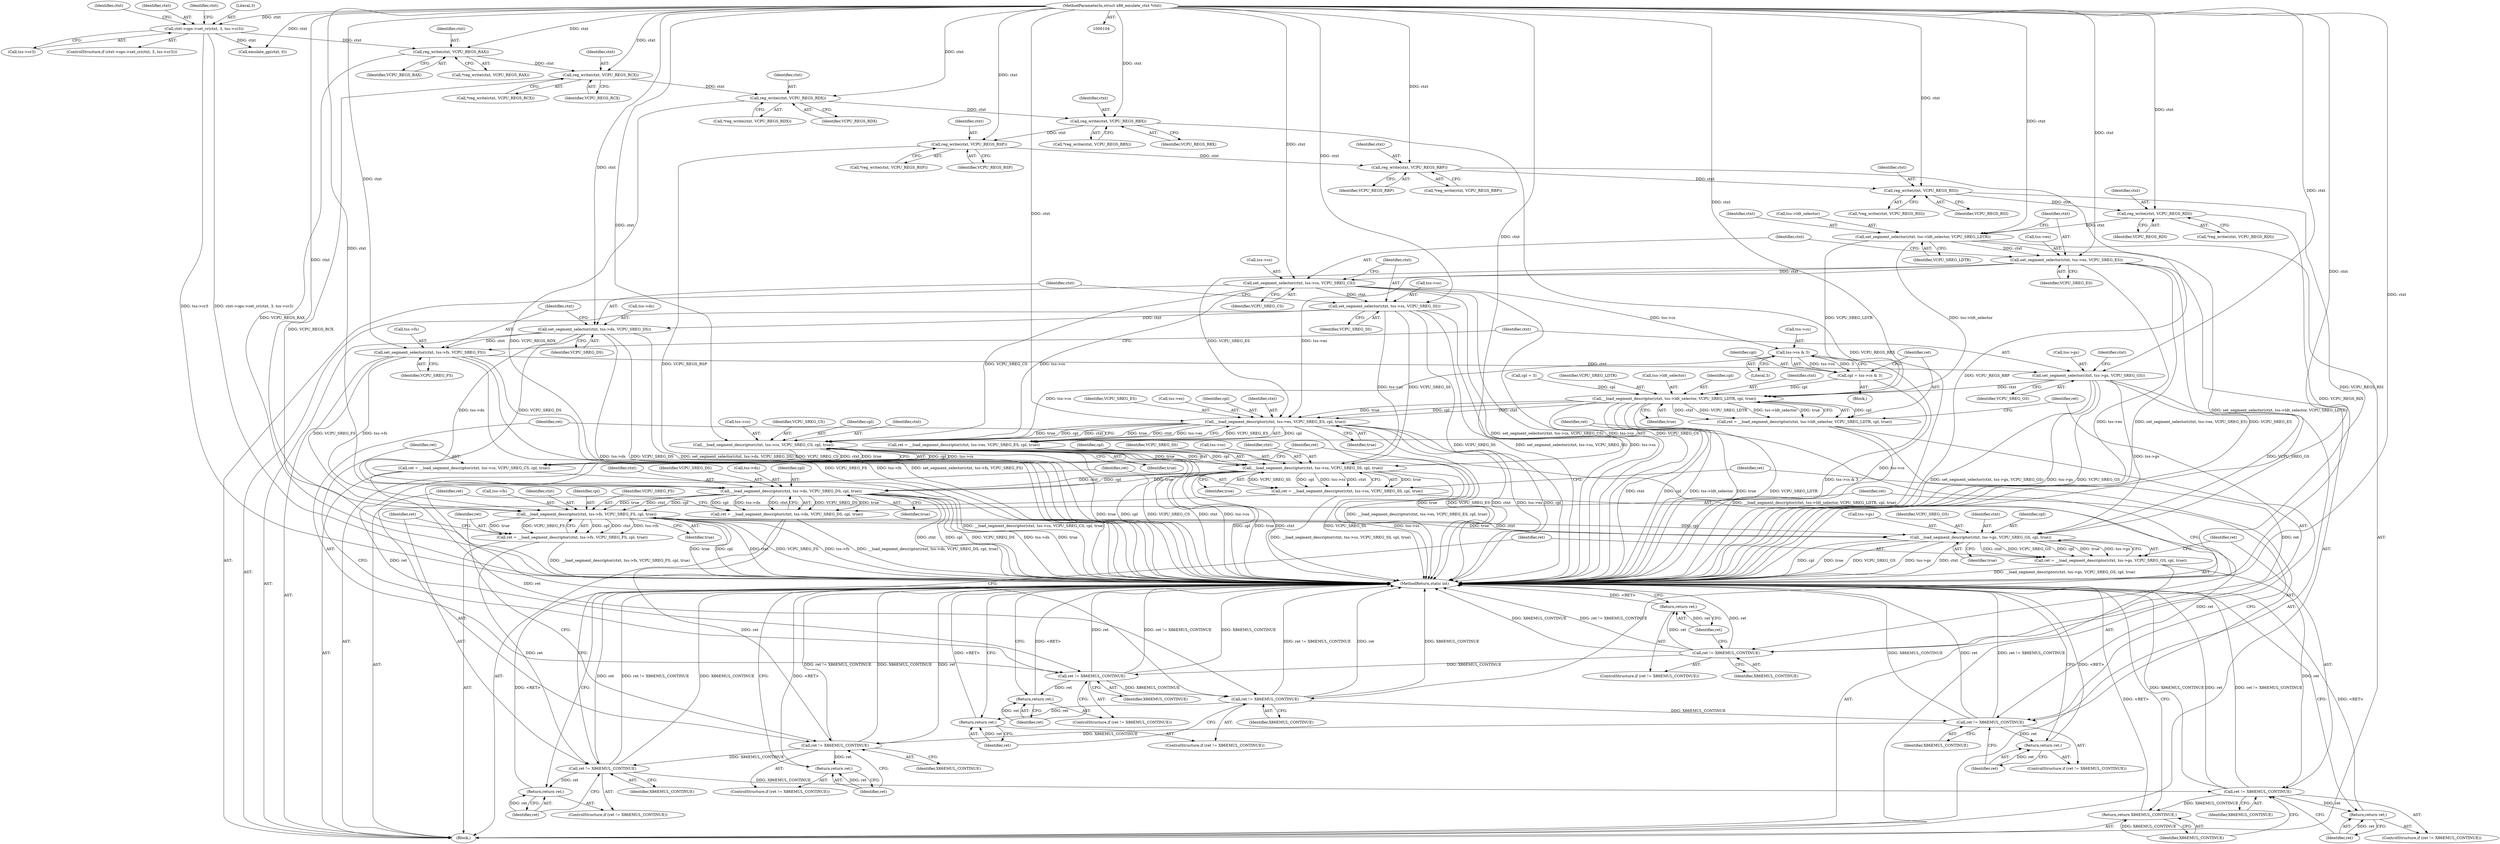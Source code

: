 digraph "1_linux_d1442d85cc30ea75f7d399474ca738e0bc96f715_5@API" {
"1000155" [label="(Call,reg_write(ctxt, VCPU_REGS_RDX))"];
"1000147" [label="(Call,reg_write(ctxt, VCPU_REGS_RCX))"];
"1000139" [label="(Call,reg_write(ctxt, VCPU_REGS_RAX))"];
"1000111" [label="(Call,ctxt->ops->set_cr(ctxt, 3, tss->cr3))"];
"1000105" [label="(MethodParameterIn,struct x86_emulate_ctxt *ctxt)"];
"1000163" [label="(Call,reg_write(ctxt, VCPU_REGS_RBX))"];
"1000171" [label="(Call,reg_write(ctxt, VCPU_REGS_RSP))"];
"1000179" [label="(Call,reg_write(ctxt, VCPU_REGS_RBP))"];
"1000187" [label="(Call,reg_write(ctxt, VCPU_REGS_RSI))"];
"1000195" [label="(Call,reg_write(ctxt, VCPU_REGS_RDI))"];
"1000201" [label="(Call,set_segment_selector(ctxt, tss->ldt_selector, VCPU_SREG_LDTR))"];
"1000207" [label="(Call,set_segment_selector(ctxt, tss->es, VCPU_SREG_ES))"];
"1000213" [label="(Call,set_segment_selector(ctxt, tss->cs, VCPU_SREG_CS))"];
"1000219" [label="(Call,set_segment_selector(ctxt, tss->ss, VCPU_SREG_SS))"];
"1000225" [label="(Call,set_segment_selector(ctxt, tss->ds, VCPU_SREG_DS))"];
"1000231" [label="(Call,set_segment_selector(ctxt, tss->fs, VCPU_SREG_FS))"];
"1000237" [label="(Call,set_segment_selector(ctxt, tss->gs, VCPU_SREG_GS))"];
"1000274" [label="(Call,__load_segment_descriptor(ctxt, tss->ldt_selector, VCPU_SREG_LDTR, cpl, true))"];
"1000272" [label="(Call,ret = __load_segment_descriptor(ctxt, tss->ldt_selector, VCPU_SREG_LDTR, cpl, true))"];
"1000283" [label="(Call,ret != X86EMUL_CONTINUE)"];
"1000286" [label="(Return,return ret;)"];
"1000299" [label="(Call,ret != X86EMUL_CONTINUE)"];
"1000302" [label="(Return,return ret;)"];
"1000315" [label="(Call,ret != X86EMUL_CONTINUE)"];
"1000318" [label="(Return,return ret;)"];
"1000331" [label="(Call,ret != X86EMUL_CONTINUE)"];
"1000334" [label="(Return,return ret;)"];
"1000347" [label="(Call,ret != X86EMUL_CONTINUE)"];
"1000350" [label="(Return,return ret;)"];
"1000363" [label="(Call,ret != X86EMUL_CONTINUE)"];
"1000366" [label="(Return,return ret;)"];
"1000379" [label="(Call,ret != X86EMUL_CONTINUE)"];
"1000382" [label="(Return,return ret;)"];
"1000384" [label="(Return,return X86EMUL_CONTINUE;)"];
"1000290" [label="(Call,__load_segment_descriptor(ctxt, tss->es, VCPU_SREG_ES, cpl, true))"];
"1000288" [label="(Call,ret = __load_segment_descriptor(ctxt, tss->es, VCPU_SREG_ES, cpl, true))"];
"1000306" [label="(Call,__load_segment_descriptor(ctxt, tss->cs, VCPU_SREG_CS, cpl, true))"];
"1000304" [label="(Call,ret = __load_segment_descriptor(ctxt, tss->cs, VCPU_SREG_CS, cpl, true))"];
"1000322" [label="(Call,__load_segment_descriptor(ctxt, tss->ss, VCPU_SREG_SS, cpl, true))"];
"1000320" [label="(Call,ret = __load_segment_descriptor(ctxt, tss->ss, VCPU_SREG_SS, cpl, true))"];
"1000338" [label="(Call,__load_segment_descriptor(ctxt, tss->ds, VCPU_SREG_DS, cpl, true))"];
"1000336" [label="(Call,ret = __load_segment_descriptor(ctxt, tss->ds, VCPU_SREG_DS, cpl, true))"];
"1000354" [label="(Call,__load_segment_descriptor(ctxt, tss->fs, VCPU_SREG_FS, cpl, true))"];
"1000352" [label="(Call,ret = __load_segment_descriptor(ctxt, tss->fs, VCPU_SREG_FS, cpl, true))"];
"1000370" [label="(Call,__load_segment_descriptor(ctxt, tss->gs, VCPU_SREG_GS, cpl, true))"];
"1000368" [label="(Call,ret = __load_segment_descriptor(ctxt, tss->gs, VCPU_SREG_GS, cpl, true))"];
"1000267" [label="(Call,tss->cs & 3)"];
"1000265" [label="(Call,cpl = tss->cs & 3)"];
"1000334" [label="(Return,return ret;)"];
"1000219" [label="(Call,set_segment_selector(ctxt, tss->ss, VCPU_SREG_SS))"];
"1000246" [label="(Identifier,ctxt)"];
"1000336" [label="(Call,ret = __load_segment_descriptor(ctxt, tss->ds, VCPU_SREG_DS, cpl, true))"];
"1000119" [label="(Identifier,ctxt)"];
"1000202" [label="(Identifier,ctxt)"];
"1000339" [label="(Identifier,ctxt)"];
"1000208" [label="(Identifier,ctxt)"];
"1000298" [label="(ControlStructure,if (ret != X86EMUL_CONTINUE))"];
"1000105" [label="(MethodParameterIn,struct x86_emulate_ctxt *ctxt)"];
"1000333" [label="(Identifier,X86EMUL_CONTINUE)"];
"1000224" [label="(Identifier,VCPU_SREG_SS)"];
"1000201" [label="(Call,set_segment_selector(ctxt, tss->ldt_selector, VCPU_SREG_LDTR))"];
"1000324" [label="(Call,tss->ss)"];
"1000155" [label="(Call,reg_write(ctxt, VCPU_REGS_RDX))"];
"1000296" [label="(Identifier,cpl)"];
"1000371" [label="(Identifier,ctxt)"];
"1000289" [label="(Identifier,ret)"];
"1000346" [label="(ControlStructure,if (ret != X86EMUL_CONTINUE))"];
"1000315" [label="(Call,ret != X86EMUL_CONTINUE)"];
"1000378" [label="(ControlStructure,if (ret != X86EMUL_CONTINUE))"];
"1000302" [label="(Return,return ret;)"];
"1000284" [label="(Identifier,ret)"];
"1000209" [label="(Call,tss->es)"];
"1000332" [label="(Identifier,ret)"];
"1000107" [label="(Block,)"];
"1000272" [label="(Call,ret = __load_segment_descriptor(ctxt, tss->ldt_selector, VCPU_SREG_LDTR, cpl, true))"];
"1000231" [label="(Call,set_segment_selector(ctxt, tss->fs, VCPU_SREG_FS))"];
"1000138" [label="(Call,*reg_write(ctxt, VCPU_REGS_RAX))"];
"1000225" [label="(Call,set_segment_selector(ctxt, tss->ds, VCPU_SREG_DS))"];
"1000285" [label="(Identifier,X86EMUL_CONTINUE)"];
"1000331" [label="(Call,ret != X86EMUL_CONTINUE)"];
"1000343" [label="(Identifier,VCPU_SREG_DS)"];
"1000361" [label="(Identifier,true)"];
"1000112" [label="(Identifier,ctxt)"];
"1000338" [label="(Call,__load_segment_descriptor(ctxt, tss->ds, VCPU_SREG_DS, cpl, true))"];
"1000179" [label="(Call,reg_write(ctxt, VCPU_REGS_RBP))"];
"1000195" [label="(Call,reg_write(ctxt, VCPU_REGS_RDI))"];
"1000148" [label="(Identifier,ctxt)"];
"1000290" [label="(Call,__load_segment_descriptor(ctxt, tss->es, VCPU_SREG_ES, cpl, true))"];
"1000154" [label="(Call,*reg_write(ctxt, VCPU_REGS_RDX))"];
"1000306" [label="(Call,__load_segment_descriptor(ctxt, tss->cs, VCPU_SREG_CS, cpl, true))"];
"1000322" [label="(Call,__load_segment_descriptor(ctxt, tss->ss, VCPU_SREG_SS, cpl, true))"];
"1000369" [label="(Identifier,ret)"];
"1000291" [label="(Identifier,ctxt)"];
"1000118" [label="(Call,emulate_gp(ctxt, 0))"];
"1000297" [label="(Identifier,true)"];
"1000149" [label="(Identifier,VCPU_REGS_RCX)"];
"1000311" [label="(Identifier,VCPU_SREG_CS)"];
"1000317" [label="(Identifier,X86EMUL_CONTINUE)"];
"1000381" [label="(Identifier,X86EMUL_CONTINUE)"];
"1000368" [label="(Call,ret = __load_segment_descriptor(ctxt, tss->gs, VCPU_SREG_GS, cpl, true))"];
"1000212" [label="(Identifier,VCPU_SREG_ES)"];
"1000172" [label="(Identifier,ctxt)"];
"1000345" [label="(Identifier,true)"];
"1000283" [label="(Call,ret != X86EMUL_CONTINUE)"];
"1000288" [label="(Call,ret = __load_segment_descriptor(ctxt, tss->es, VCPU_SREG_ES, cpl, true))"];
"1000366" [label="(Return,return ret;)"];
"1000312" [label="(Identifier,cpl)"];
"1000276" [label="(Call,tss->ldt_selector)"];
"1000173" [label="(Identifier,VCPU_REGS_RSP)"];
"1000206" [label="(Identifier,VCPU_SREG_LDTR)"];
"1000226" [label="(Identifier,ctxt)"];
"1000186" [label="(Call,*reg_write(ctxt, VCPU_REGS_RSI))"];
"1000280" [label="(Identifier,cpl)"];
"1000110" [label="(ControlStructure,if (ctxt->ops->set_cr(ctxt, 3, tss->cr3)))"];
"1000301" [label="(Identifier,X86EMUL_CONTINUE)"];
"1000287" [label="(Identifier,ret)"];
"1000352" [label="(Call,ret = __load_segment_descriptor(ctxt, tss->fs, VCPU_SREG_FS, cpl, true))"];
"1000382" [label="(Return,return ret;)"];
"1000354" [label="(Call,__load_segment_descriptor(ctxt, tss->fs, VCPU_SREG_FS, cpl, true))"];
"1000123" [label="(Identifier,ctxt)"];
"1000370" [label="(Call,__load_segment_descriptor(ctxt, tss->gs, VCPU_SREG_GS, cpl, true))"];
"1000299" [label="(Call,ret != X86EMUL_CONTINUE)"];
"1000376" [label="(Identifier,cpl)"];
"1000275" [label="(Identifier,ctxt)"];
"1000318" [label="(Return,return ret;)"];
"1000259" [label="(Block,)"];
"1000351" [label="(Identifier,ret)"];
"1000197" [label="(Identifier,VCPU_REGS_RDI)"];
"1000305" [label="(Identifier,ret)"];
"1000194" [label="(Call,*reg_write(ctxt, VCPU_REGS_RDI))"];
"1000214" [label="(Identifier,ctxt)"];
"1000353" [label="(Identifier,ret)"];
"1000367" [label="(Identifier,ret)"];
"1000335" [label="(Identifier,ret)"];
"1000385" [label="(Identifier,X86EMUL_CONTINUE)"];
"1000314" [label="(ControlStructure,if (ret != X86EMUL_CONTINUE))"];
"1000255" [label="(Call,cpl = 3)"];
"1000350" [label="(Return,return ret;)"];
"1000274" [label="(Call,__load_segment_descriptor(ctxt, tss->ldt_selector, VCPU_SREG_LDTR, cpl, true))"];
"1000267" [label="(Call,tss->cs & 3)"];
"1000232" [label="(Identifier,ctxt)"];
"1000111" [label="(Call,ctxt->ops->set_cr(ctxt, 3, tss->cr3))"];
"1000113" [label="(Literal,3)"];
"1000271" [label="(Literal,3)"];
"1000165" [label="(Identifier,VCPU_REGS_RBX)"];
"1000323" [label="(Identifier,ctxt)"];
"1000282" [label="(ControlStructure,if (ret != X86EMUL_CONTINUE))"];
"1000295" [label="(Identifier,VCPU_SREG_ES)"];
"1000286" [label="(Return,return ret;)"];
"1000300" [label="(Identifier,ret)"];
"1000320" [label="(Call,ret = __load_segment_descriptor(ctxt, tss->ss, VCPU_SREG_SS, cpl, true))"];
"1000307" [label="(Identifier,ctxt)"];
"1000162" [label="(Call,*reg_write(ctxt, VCPU_REGS_RBX))"];
"1000266" [label="(Identifier,cpl)"];
"1000328" [label="(Identifier,cpl)"];
"1000379" [label="(Call,ret != X86EMUL_CONTINUE)"];
"1000156" [label="(Identifier,ctxt)"];
"1000363" [label="(Call,ret != X86EMUL_CONTINUE)"];
"1000273" [label="(Identifier,ret)"];
"1000281" [label="(Identifier,true)"];
"1000171" [label="(Call,reg_write(ctxt, VCPU_REGS_RSP))"];
"1000189" [label="(Identifier,VCPU_REGS_RSI)"];
"1000380" [label="(Identifier,ret)"];
"1000303" [label="(Identifier,ret)"];
"1000237" [label="(Call,set_segment_selector(ctxt, tss->gs, VCPU_SREG_GS))"];
"1000313" [label="(Identifier,true)"];
"1000292" [label="(Call,tss->es)"];
"1000147" [label="(Call,reg_write(ctxt, VCPU_REGS_RCX))"];
"1000141" [label="(Identifier,VCPU_REGS_RAX)"];
"1000215" [label="(Call,tss->cs)"];
"1000242" [label="(Identifier,VCPU_SREG_GS)"];
"1000384" [label="(Return,return X86EMUL_CONTINUE;)"];
"1000308" [label="(Call,tss->cs)"];
"1000355" [label="(Identifier,ctxt)"];
"1000340" [label="(Call,tss->ds)"];
"1000187" [label="(Call,reg_write(ctxt, VCPU_REGS_RSI))"];
"1000227" [label="(Call,tss->ds)"];
"1000344" [label="(Identifier,cpl)"];
"1000372" [label="(Call,tss->gs)"];
"1000319" [label="(Identifier,ret)"];
"1000327" [label="(Identifier,VCPU_SREG_SS)"];
"1000348" [label="(Identifier,ret)"];
"1000164" [label="(Identifier,ctxt)"];
"1000377" [label="(Identifier,true)"];
"1000360" [label="(Identifier,cpl)"];
"1000239" [label="(Call,tss->gs)"];
"1000140" [label="(Identifier,ctxt)"];
"1000221" [label="(Call,tss->ss)"];
"1000316" [label="(Identifier,ret)"];
"1000347" [label="(Call,ret != X86EMUL_CONTINUE)"];
"1000362" [label="(ControlStructure,if (ret != X86EMUL_CONTINUE))"];
"1000218" [label="(Identifier,VCPU_SREG_CS)"];
"1000386" [label="(MethodReturn,static int)"];
"1000213" [label="(Call,set_segment_selector(ctxt, tss->cs, VCPU_SREG_CS))"];
"1000170" [label="(Call,*reg_write(ctxt, VCPU_REGS_RSP))"];
"1000139" [label="(Call,reg_write(ctxt, VCPU_REGS_RAX))"];
"1000321" [label="(Identifier,ret)"];
"1000359" [label="(Identifier,VCPU_SREG_FS)"];
"1000207" [label="(Call,set_segment_selector(ctxt, tss->es, VCPU_SREG_ES))"];
"1000163" [label="(Call,reg_write(ctxt, VCPU_REGS_RBX))"];
"1000114" [label="(Call,tss->cr3)"];
"1000265" [label="(Call,cpl = tss->cs & 3)"];
"1000268" [label="(Call,tss->cs)"];
"1000349" [label="(Identifier,X86EMUL_CONTINUE)"];
"1000203" [label="(Call,tss->ldt_selector)"];
"1000356" [label="(Call,tss->fs)"];
"1000230" [label="(Identifier,VCPU_SREG_DS)"];
"1000364" [label="(Identifier,ret)"];
"1000157" [label="(Identifier,VCPU_REGS_RDX)"];
"1000180" [label="(Identifier,ctxt)"];
"1000220" [label="(Identifier,ctxt)"];
"1000236" [label="(Identifier,VCPU_SREG_FS)"];
"1000181" [label="(Identifier,VCPU_REGS_RBP)"];
"1000233" [label="(Call,tss->fs)"];
"1000383" [label="(Identifier,ret)"];
"1000304" [label="(Call,ret = __load_segment_descriptor(ctxt, tss->cs, VCPU_SREG_CS, cpl, true))"];
"1000188" [label="(Identifier,ctxt)"];
"1000196" [label="(Identifier,ctxt)"];
"1000329" [label="(Identifier,true)"];
"1000365" [label="(Identifier,X86EMUL_CONTINUE)"];
"1000330" [label="(ControlStructure,if (ret != X86EMUL_CONTINUE))"];
"1000178" [label="(Call,*reg_write(ctxt, VCPU_REGS_RBP))"];
"1000375" [label="(Identifier,VCPU_SREG_GS)"];
"1000238" [label="(Identifier,ctxt)"];
"1000146" [label="(Call,*reg_write(ctxt, VCPU_REGS_RCX))"];
"1000279" [label="(Identifier,VCPU_SREG_LDTR)"];
"1000337" [label="(Identifier,ret)"];
"1000155" -> "1000154"  [label="AST: "];
"1000155" -> "1000157"  [label="CFG: "];
"1000156" -> "1000155"  [label="AST: "];
"1000157" -> "1000155"  [label="AST: "];
"1000154" -> "1000155"  [label="CFG: "];
"1000155" -> "1000386"  [label="DDG: VCPU_REGS_RDX"];
"1000147" -> "1000155"  [label="DDG: ctxt"];
"1000105" -> "1000155"  [label="DDG: ctxt"];
"1000155" -> "1000163"  [label="DDG: ctxt"];
"1000147" -> "1000146"  [label="AST: "];
"1000147" -> "1000149"  [label="CFG: "];
"1000148" -> "1000147"  [label="AST: "];
"1000149" -> "1000147"  [label="AST: "];
"1000146" -> "1000147"  [label="CFG: "];
"1000147" -> "1000386"  [label="DDG: VCPU_REGS_RCX"];
"1000139" -> "1000147"  [label="DDG: ctxt"];
"1000105" -> "1000147"  [label="DDG: ctxt"];
"1000139" -> "1000138"  [label="AST: "];
"1000139" -> "1000141"  [label="CFG: "];
"1000140" -> "1000139"  [label="AST: "];
"1000141" -> "1000139"  [label="AST: "];
"1000138" -> "1000139"  [label="CFG: "];
"1000139" -> "1000386"  [label="DDG: VCPU_REGS_RAX"];
"1000111" -> "1000139"  [label="DDG: ctxt"];
"1000105" -> "1000139"  [label="DDG: ctxt"];
"1000111" -> "1000110"  [label="AST: "];
"1000111" -> "1000114"  [label="CFG: "];
"1000112" -> "1000111"  [label="AST: "];
"1000113" -> "1000111"  [label="AST: "];
"1000114" -> "1000111"  [label="AST: "];
"1000119" -> "1000111"  [label="CFG: "];
"1000123" -> "1000111"  [label="CFG: "];
"1000111" -> "1000386"  [label="DDG: tss->cr3"];
"1000111" -> "1000386"  [label="DDG: ctxt->ops->set_cr(ctxt, 3, tss->cr3)"];
"1000105" -> "1000111"  [label="DDG: ctxt"];
"1000111" -> "1000118"  [label="DDG: ctxt"];
"1000105" -> "1000104"  [label="AST: "];
"1000105" -> "1000386"  [label="DDG: ctxt"];
"1000105" -> "1000118"  [label="DDG: ctxt"];
"1000105" -> "1000163"  [label="DDG: ctxt"];
"1000105" -> "1000171"  [label="DDG: ctxt"];
"1000105" -> "1000179"  [label="DDG: ctxt"];
"1000105" -> "1000187"  [label="DDG: ctxt"];
"1000105" -> "1000195"  [label="DDG: ctxt"];
"1000105" -> "1000201"  [label="DDG: ctxt"];
"1000105" -> "1000207"  [label="DDG: ctxt"];
"1000105" -> "1000213"  [label="DDG: ctxt"];
"1000105" -> "1000219"  [label="DDG: ctxt"];
"1000105" -> "1000225"  [label="DDG: ctxt"];
"1000105" -> "1000231"  [label="DDG: ctxt"];
"1000105" -> "1000237"  [label="DDG: ctxt"];
"1000105" -> "1000274"  [label="DDG: ctxt"];
"1000105" -> "1000290"  [label="DDG: ctxt"];
"1000105" -> "1000306"  [label="DDG: ctxt"];
"1000105" -> "1000322"  [label="DDG: ctxt"];
"1000105" -> "1000338"  [label="DDG: ctxt"];
"1000105" -> "1000354"  [label="DDG: ctxt"];
"1000105" -> "1000370"  [label="DDG: ctxt"];
"1000163" -> "1000162"  [label="AST: "];
"1000163" -> "1000165"  [label="CFG: "];
"1000164" -> "1000163"  [label="AST: "];
"1000165" -> "1000163"  [label="AST: "];
"1000162" -> "1000163"  [label="CFG: "];
"1000163" -> "1000386"  [label="DDG: VCPU_REGS_RBX"];
"1000163" -> "1000171"  [label="DDG: ctxt"];
"1000171" -> "1000170"  [label="AST: "];
"1000171" -> "1000173"  [label="CFG: "];
"1000172" -> "1000171"  [label="AST: "];
"1000173" -> "1000171"  [label="AST: "];
"1000170" -> "1000171"  [label="CFG: "];
"1000171" -> "1000386"  [label="DDG: VCPU_REGS_RSP"];
"1000171" -> "1000179"  [label="DDG: ctxt"];
"1000179" -> "1000178"  [label="AST: "];
"1000179" -> "1000181"  [label="CFG: "];
"1000180" -> "1000179"  [label="AST: "];
"1000181" -> "1000179"  [label="AST: "];
"1000178" -> "1000179"  [label="CFG: "];
"1000179" -> "1000386"  [label="DDG: VCPU_REGS_RBP"];
"1000179" -> "1000187"  [label="DDG: ctxt"];
"1000187" -> "1000186"  [label="AST: "];
"1000187" -> "1000189"  [label="CFG: "];
"1000188" -> "1000187"  [label="AST: "];
"1000189" -> "1000187"  [label="AST: "];
"1000186" -> "1000187"  [label="CFG: "];
"1000187" -> "1000386"  [label="DDG: VCPU_REGS_RSI"];
"1000187" -> "1000195"  [label="DDG: ctxt"];
"1000195" -> "1000194"  [label="AST: "];
"1000195" -> "1000197"  [label="CFG: "];
"1000196" -> "1000195"  [label="AST: "];
"1000197" -> "1000195"  [label="AST: "];
"1000194" -> "1000195"  [label="CFG: "];
"1000195" -> "1000386"  [label="DDG: VCPU_REGS_RDI"];
"1000195" -> "1000201"  [label="DDG: ctxt"];
"1000201" -> "1000107"  [label="AST: "];
"1000201" -> "1000206"  [label="CFG: "];
"1000202" -> "1000201"  [label="AST: "];
"1000203" -> "1000201"  [label="AST: "];
"1000206" -> "1000201"  [label="AST: "];
"1000208" -> "1000201"  [label="CFG: "];
"1000201" -> "1000386"  [label="DDG: set_segment_selector(ctxt, tss->ldt_selector, VCPU_SREG_LDTR)"];
"1000201" -> "1000207"  [label="DDG: ctxt"];
"1000201" -> "1000274"  [label="DDG: tss->ldt_selector"];
"1000201" -> "1000274"  [label="DDG: VCPU_SREG_LDTR"];
"1000207" -> "1000107"  [label="AST: "];
"1000207" -> "1000212"  [label="CFG: "];
"1000208" -> "1000207"  [label="AST: "];
"1000209" -> "1000207"  [label="AST: "];
"1000212" -> "1000207"  [label="AST: "];
"1000214" -> "1000207"  [label="CFG: "];
"1000207" -> "1000386"  [label="DDG: tss->es"];
"1000207" -> "1000386"  [label="DDG: set_segment_selector(ctxt, tss->es, VCPU_SREG_ES)"];
"1000207" -> "1000386"  [label="DDG: VCPU_SREG_ES"];
"1000207" -> "1000213"  [label="DDG: ctxt"];
"1000207" -> "1000290"  [label="DDG: tss->es"];
"1000207" -> "1000290"  [label="DDG: VCPU_SREG_ES"];
"1000213" -> "1000107"  [label="AST: "];
"1000213" -> "1000218"  [label="CFG: "];
"1000214" -> "1000213"  [label="AST: "];
"1000215" -> "1000213"  [label="AST: "];
"1000218" -> "1000213"  [label="AST: "];
"1000220" -> "1000213"  [label="CFG: "];
"1000213" -> "1000386"  [label="DDG: VCPU_SREG_CS"];
"1000213" -> "1000386"  [label="DDG: set_segment_selector(ctxt, tss->cs, VCPU_SREG_CS)"];
"1000213" -> "1000386"  [label="DDG: tss->cs"];
"1000213" -> "1000219"  [label="DDG: ctxt"];
"1000213" -> "1000267"  [label="DDG: tss->cs"];
"1000213" -> "1000306"  [label="DDG: tss->cs"];
"1000213" -> "1000306"  [label="DDG: VCPU_SREG_CS"];
"1000219" -> "1000107"  [label="AST: "];
"1000219" -> "1000224"  [label="CFG: "];
"1000220" -> "1000219"  [label="AST: "];
"1000221" -> "1000219"  [label="AST: "];
"1000224" -> "1000219"  [label="AST: "];
"1000226" -> "1000219"  [label="CFG: "];
"1000219" -> "1000386"  [label="DDG: tss->ss"];
"1000219" -> "1000386"  [label="DDG: set_segment_selector(ctxt, tss->ss, VCPU_SREG_SS)"];
"1000219" -> "1000386"  [label="DDG: VCPU_SREG_SS"];
"1000219" -> "1000225"  [label="DDG: ctxt"];
"1000219" -> "1000322"  [label="DDG: tss->ss"];
"1000219" -> "1000322"  [label="DDG: VCPU_SREG_SS"];
"1000225" -> "1000107"  [label="AST: "];
"1000225" -> "1000230"  [label="CFG: "];
"1000226" -> "1000225"  [label="AST: "];
"1000227" -> "1000225"  [label="AST: "];
"1000230" -> "1000225"  [label="AST: "];
"1000232" -> "1000225"  [label="CFG: "];
"1000225" -> "1000386"  [label="DDG: set_segment_selector(ctxt, tss->ds, VCPU_SREG_DS)"];
"1000225" -> "1000386"  [label="DDG: tss->ds"];
"1000225" -> "1000386"  [label="DDG: VCPU_SREG_DS"];
"1000225" -> "1000231"  [label="DDG: ctxt"];
"1000225" -> "1000338"  [label="DDG: tss->ds"];
"1000225" -> "1000338"  [label="DDG: VCPU_SREG_DS"];
"1000231" -> "1000107"  [label="AST: "];
"1000231" -> "1000236"  [label="CFG: "];
"1000232" -> "1000231"  [label="AST: "];
"1000233" -> "1000231"  [label="AST: "];
"1000236" -> "1000231"  [label="AST: "];
"1000238" -> "1000231"  [label="CFG: "];
"1000231" -> "1000386"  [label="DDG: VCPU_SREG_FS"];
"1000231" -> "1000386"  [label="DDG: tss->fs"];
"1000231" -> "1000386"  [label="DDG: set_segment_selector(ctxt, tss->fs, VCPU_SREG_FS)"];
"1000231" -> "1000237"  [label="DDG: ctxt"];
"1000231" -> "1000354"  [label="DDG: tss->fs"];
"1000231" -> "1000354"  [label="DDG: VCPU_SREG_FS"];
"1000237" -> "1000107"  [label="AST: "];
"1000237" -> "1000242"  [label="CFG: "];
"1000238" -> "1000237"  [label="AST: "];
"1000239" -> "1000237"  [label="AST: "];
"1000242" -> "1000237"  [label="AST: "];
"1000246" -> "1000237"  [label="CFG: "];
"1000237" -> "1000386"  [label="DDG: set_segment_selector(ctxt, tss->gs, VCPU_SREG_GS)"];
"1000237" -> "1000386"  [label="DDG: tss->gs"];
"1000237" -> "1000386"  [label="DDG: VCPU_SREG_GS"];
"1000237" -> "1000274"  [label="DDG: ctxt"];
"1000237" -> "1000370"  [label="DDG: tss->gs"];
"1000237" -> "1000370"  [label="DDG: VCPU_SREG_GS"];
"1000274" -> "1000272"  [label="AST: "];
"1000274" -> "1000281"  [label="CFG: "];
"1000275" -> "1000274"  [label="AST: "];
"1000276" -> "1000274"  [label="AST: "];
"1000279" -> "1000274"  [label="AST: "];
"1000280" -> "1000274"  [label="AST: "];
"1000281" -> "1000274"  [label="AST: "];
"1000272" -> "1000274"  [label="CFG: "];
"1000274" -> "1000386"  [label="DDG: ctxt"];
"1000274" -> "1000386"  [label="DDG: cpl"];
"1000274" -> "1000386"  [label="DDG: tss->ldt_selector"];
"1000274" -> "1000386"  [label="DDG: true"];
"1000274" -> "1000386"  [label="DDG: VCPU_SREG_LDTR"];
"1000274" -> "1000272"  [label="DDG: cpl"];
"1000274" -> "1000272"  [label="DDG: ctxt"];
"1000274" -> "1000272"  [label="DDG: VCPU_SREG_LDTR"];
"1000274" -> "1000272"  [label="DDG: tss->ldt_selector"];
"1000274" -> "1000272"  [label="DDG: true"];
"1000265" -> "1000274"  [label="DDG: cpl"];
"1000255" -> "1000274"  [label="DDG: cpl"];
"1000274" -> "1000290"  [label="DDG: ctxt"];
"1000274" -> "1000290"  [label="DDG: cpl"];
"1000274" -> "1000290"  [label="DDG: true"];
"1000272" -> "1000107"  [label="AST: "];
"1000273" -> "1000272"  [label="AST: "];
"1000284" -> "1000272"  [label="CFG: "];
"1000272" -> "1000386"  [label="DDG: __load_segment_descriptor(ctxt, tss->ldt_selector, VCPU_SREG_LDTR, cpl, true)"];
"1000272" -> "1000283"  [label="DDG: ret"];
"1000283" -> "1000282"  [label="AST: "];
"1000283" -> "1000285"  [label="CFG: "];
"1000284" -> "1000283"  [label="AST: "];
"1000285" -> "1000283"  [label="AST: "];
"1000287" -> "1000283"  [label="CFG: "];
"1000289" -> "1000283"  [label="CFG: "];
"1000283" -> "1000386"  [label="DDG: X86EMUL_CONTINUE"];
"1000283" -> "1000386"  [label="DDG: ret"];
"1000283" -> "1000386"  [label="DDG: ret != X86EMUL_CONTINUE"];
"1000283" -> "1000286"  [label="DDG: ret"];
"1000283" -> "1000299"  [label="DDG: X86EMUL_CONTINUE"];
"1000286" -> "1000282"  [label="AST: "];
"1000286" -> "1000287"  [label="CFG: "];
"1000287" -> "1000286"  [label="AST: "];
"1000386" -> "1000286"  [label="CFG: "];
"1000286" -> "1000386"  [label="DDG: <RET>"];
"1000287" -> "1000286"  [label="DDG: ret"];
"1000299" -> "1000298"  [label="AST: "];
"1000299" -> "1000301"  [label="CFG: "];
"1000300" -> "1000299"  [label="AST: "];
"1000301" -> "1000299"  [label="AST: "];
"1000303" -> "1000299"  [label="CFG: "];
"1000305" -> "1000299"  [label="CFG: "];
"1000299" -> "1000386"  [label="DDG: ret != X86EMUL_CONTINUE"];
"1000299" -> "1000386"  [label="DDG: X86EMUL_CONTINUE"];
"1000299" -> "1000386"  [label="DDG: ret"];
"1000288" -> "1000299"  [label="DDG: ret"];
"1000299" -> "1000302"  [label="DDG: ret"];
"1000299" -> "1000315"  [label="DDG: X86EMUL_CONTINUE"];
"1000302" -> "1000298"  [label="AST: "];
"1000302" -> "1000303"  [label="CFG: "];
"1000303" -> "1000302"  [label="AST: "];
"1000386" -> "1000302"  [label="CFG: "];
"1000302" -> "1000386"  [label="DDG: <RET>"];
"1000303" -> "1000302"  [label="DDG: ret"];
"1000315" -> "1000314"  [label="AST: "];
"1000315" -> "1000317"  [label="CFG: "];
"1000316" -> "1000315"  [label="AST: "];
"1000317" -> "1000315"  [label="AST: "];
"1000319" -> "1000315"  [label="CFG: "];
"1000321" -> "1000315"  [label="CFG: "];
"1000315" -> "1000386"  [label="DDG: ret != X86EMUL_CONTINUE"];
"1000315" -> "1000386"  [label="DDG: ret"];
"1000315" -> "1000386"  [label="DDG: X86EMUL_CONTINUE"];
"1000304" -> "1000315"  [label="DDG: ret"];
"1000315" -> "1000318"  [label="DDG: ret"];
"1000315" -> "1000331"  [label="DDG: X86EMUL_CONTINUE"];
"1000318" -> "1000314"  [label="AST: "];
"1000318" -> "1000319"  [label="CFG: "];
"1000319" -> "1000318"  [label="AST: "];
"1000386" -> "1000318"  [label="CFG: "];
"1000318" -> "1000386"  [label="DDG: <RET>"];
"1000319" -> "1000318"  [label="DDG: ret"];
"1000331" -> "1000330"  [label="AST: "];
"1000331" -> "1000333"  [label="CFG: "];
"1000332" -> "1000331"  [label="AST: "];
"1000333" -> "1000331"  [label="AST: "];
"1000335" -> "1000331"  [label="CFG: "];
"1000337" -> "1000331"  [label="CFG: "];
"1000331" -> "1000386"  [label="DDG: ret != X86EMUL_CONTINUE"];
"1000331" -> "1000386"  [label="DDG: X86EMUL_CONTINUE"];
"1000331" -> "1000386"  [label="DDG: ret"];
"1000320" -> "1000331"  [label="DDG: ret"];
"1000331" -> "1000334"  [label="DDG: ret"];
"1000331" -> "1000347"  [label="DDG: X86EMUL_CONTINUE"];
"1000334" -> "1000330"  [label="AST: "];
"1000334" -> "1000335"  [label="CFG: "];
"1000335" -> "1000334"  [label="AST: "];
"1000386" -> "1000334"  [label="CFG: "];
"1000334" -> "1000386"  [label="DDG: <RET>"];
"1000335" -> "1000334"  [label="DDG: ret"];
"1000347" -> "1000346"  [label="AST: "];
"1000347" -> "1000349"  [label="CFG: "];
"1000348" -> "1000347"  [label="AST: "];
"1000349" -> "1000347"  [label="AST: "];
"1000351" -> "1000347"  [label="CFG: "];
"1000353" -> "1000347"  [label="CFG: "];
"1000347" -> "1000386"  [label="DDG: X86EMUL_CONTINUE"];
"1000347" -> "1000386"  [label="DDG: ret"];
"1000347" -> "1000386"  [label="DDG: ret != X86EMUL_CONTINUE"];
"1000336" -> "1000347"  [label="DDG: ret"];
"1000347" -> "1000350"  [label="DDG: ret"];
"1000347" -> "1000363"  [label="DDG: X86EMUL_CONTINUE"];
"1000350" -> "1000346"  [label="AST: "];
"1000350" -> "1000351"  [label="CFG: "];
"1000351" -> "1000350"  [label="AST: "];
"1000386" -> "1000350"  [label="CFG: "];
"1000350" -> "1000386"  [label="DDG: <RET>"];
"1000351" -> "1000350"  [label="DDG: ret"];
"1000363" -> "1000362"  [label="AST: "];
"1000363" -> "1000365"  [label="CFG: "];
"1000364" -> "1000363"  [label="AST: "];
"1000365" -> "1000363"  [label="AST: "];
"1000367" -> "1000363"  [label="CFG: "];
"1000369" -> "1000363"  [label="CFG: "];
"1000363" -> "1000386"  [label="DDG: X86EMUL_CONTINUE"];
"1000363" -> "1000386"  [label="DDG: ret"];
"1000363" -> "1000386"  [label="DDG: ret != X86EMUL_CONTINUE"];
"1000352" -> "1000363"  [label="DDG: ret"];
"1000363" -> "1000366"  [label="DDG: ret"];
"1000363" -> "1000379"  [label="DDG: X86EMUL_CONTINUE"];
"1000366" -> "1000362"  [label="AST: "];
"1000366" -> "1000367"  [label="CFG: "];
"1000367" -> "1000366"  [label="AST: "];
"1000386" -> "1000366"  [label="CFG: "];
"1000366" -> "1000386"  [label="DDG: <RET>"];
"1000367" -> "1000366"  [label="DDG: ret"];
"1000379" -> "1000378"  [label="AST: "];
"1000379" -> "1000381"  [label="CFG: "];
"1000380" -> "1000379"  [label="AST: "];
"1000381" -> "1000379"  [label="AST: "];
"1000383" -> "1000379"  [label="CFG: "];
"1000385" -> "1000379"  [label="CFG: "];
"1000379" -> "1000386"  [label="DDG: ret"];
"1000379" -> "1000386"  [label="DDG: ret != X86EMUL_CONTINUE"];
"1000379" -> "1000386"  [label="DDG: X86EMUL_CONTINUE"];
"1000368" -> "1000379"  [label="DDG: ret"];
"1000379" -> "1000382"  [label="DDG: ret"];
"1000379" -> "1000384"  [label="DDG: X86EMUL_CONTINUE"];
"1000382" -> "1000378"  [label="AST: "];
"1000382" -> "1000383"  [label="CFG: "];
"1000383" -> "1000382"  [label="AST: "];
"1000386" -> "1000382"  [label="CFG: "];
"1000382" -> "1000386"  [label="DDG: <RET>"];
"1000383" -> "1000382"  [label="DDG: ret"];
"1000384" -> "1000107"  [label="AST: "];
"1000384" -> "1000385"  [label="CFG: "];
"1000385" -> "1000384"  [label="AST: "];
"1000386" -> "1000384"  [label="CFG: "];
"1000384" -> "1000386"  [label="DDG: <RET>"];
"1000385" -> "1000384"  [label="DDG: X86EMUL_CONTINUE"];
"1000290" -> "1000288"  [label="AST: "];
"1000290" -> "1000297"  [label="CFG: "];
"1000291" -> "1000290"  [label="AST: "];
"1000292" -> "1000290"  [label="AST: "];
"1000295" -> "1000290"  [label="AST: "];
"1000296" -> "1000290"  [label="AST: "];
"1000297" -> "1000290"  [label="AST: "];
"1000288" -> "1000290"  [label="CFG: "];
"1000290" -> "1000386"  [label="DDG: ctxt"];
"1000290" -> "1000386"  [label="DDG: tss->es"];
"1000290" -> "1000386"  [label="DDG: cpl"];
"1000290" -> "1000386"  [label="DDG: true"];
"1000290" -> "1000386"  [label="DDG: VCPU_SREG_ES"];
"1000290" -> "1000288"  [label="DDG: cpl"];
"1000290" -> "1000288"  [label="DDG: true"];
"1000290" -> "1000288"  [label="DDG: VCPU_SREG_ES"];
"1000290" -> "1000288"  [label="DDG: ctxt"];
"1000290" -> "1000288"  [label="DDG: tss->es"];
"1000290" -> "1000306"  [label="DDG: ctxt"];
"1000290" -> "1000306"  [label="DDG: cpl"];
"1000290" -> "1000306"  [label="DDG: true"];
"1000288" -> "1000107"  [label="AST: "];
"1000289" -> "1000288"  [label="AST: "];
"1000300" -> "1000288"  [label="CFG: "];
"1000288" -> "1000386"  [label="DDG: __load_segment_descriptor(ctxt, tss->es, VCPU_SREG_ES, cpl, true)"];
"1000306" -> "1000304"  [label="AST: "];
"1000306" -> "1000313"  [label="CFG: "];
"1000307" -> "1000306"  [label="AST: "];
"1000308" -> "1000306"  [label="AST: "];
"1000311" -> "1000306"  [label="AST: "];
"1000312" -> "1000306"  [label="AST: "];
"1000313" -> "1000306"  [label="AST: "];
"1000304" -> "1000306"  [label="CFG: "];
"1000306" -> "1000386"  [label="DDG: cpl"];
"1000306" -> "1000386"  [label="DDG: true"];
"1000306" -> "1000386"  [label="DDG: VCPU_SREG_CS"];
"1000306" -> "1000386"  [label="DDG: ctxt"];
"1000306" -> "1000386"  [label="DDG: tss->cs"];
"1000306" -> "1000304"  [label="DDG: cpl"];
"1000306" -> "1000304"  [label="DDG: tss->cs"];
"1000306" -> "1000304"  [label="DDG: VCPU_SREG_CS"];
"1000306" -> "1000304"  [label="DDG: ctxt"];
"1000306" -> "1000304"  [label="DDG: true"];
"1000267" -> "1000306"  [label="DDG: tss->cs"];
"1000306" -> "1000322"  [label="DDG: ctxt"];
"1000306" -> "1000322"  [label="DDG: cpl"];
"1000306" -> "1000322"  [label="DDG: true"];
"1000304" -> "1000107"  [label="AST: "];
"1000305" -> "1000304"  [label="AST: "];
"1000316" -> "1000304"  [label="CFG: "];
"1000304" -> "1000386"  [label="DDG: __load_segment_descriptor(ctxt, tss->cs, VCPU_SREG_CS, cpl, true)"];
"1000322" -> "1000320"  [label="AST: "];
"1000322" -> "1000329"  [label="CFG: "];
"1000323" -> "1000322"  [label="AST: "];
"1000324" -> "1000322"  [label="AST: "];
"1000327" -> "1000322"  [label="AST: "];
"1000328" -> "1000322"  [label="AST: "];
"1000329" -> "1000322"  [label="AST: "];
"1000320" -> "1000322"  [label="CFG: "];
"1000322" -> "1000386"  [label="DDG: cpl"];
"1000322" -> "1000386"  [label="DDG: true"];
"1000322" -> "1000386"  [label="DDG: tss->ss"];
"1000322" -> "1000386"  [label="DDG: ctxt"];
"1000322" -> "1000386"  [label="DDG: VCPU_SREG_SS"];
"1000322" -> "1000320"  [label="DDG: true"];
"1000322" -> "1000320"  [label="DDG: VCPU_SREG_SS"];
"1000322" -> "1000320"  [label="DDG: cpl"];
"1000322" -> "1000320"  [label="DDG: tss->ss"];
"1000322" -> "1000320"  [label="DDG: ctxt"];
"1000322" -> "1000338"  [label="DDG: ctxt"];
"1000322" -> "1000338"  [label="DDG: cpl"];
"1000322" -> "1000338"  [label="DDG: true"];
"1000320" -> "1000107"  [label="AST: "];
"1000321" -> "1000320"  [label="AST: "];
"1000332" -> "1000320"  [label="CFG: "];
"1000320" -> "1000386"  [label="DDG: __load_segment_descriptor(ctxt, tss->ss, VCPU_SREG_SS, cpl, true)"];
"1000338" -> "1000336"  [label="AST: "];
"1000338" -> "1000345"  [label="CFG: "];
"1000339" -> "1000338"  [label="AST: "];
"1000340" -> "1000338"  [label="AST: "];
"1000343" -> "1000338"  [label="AST: "];
"1000344" -> "1000338"  [label="AST: "];
"1000345" -> "1000338"  [label="AST: "];
"1000336" -> "1000338"  [label="CFG: "];
"1000338" -> "1000386"  [label="DDG: ctxt"];
"1000338" -> "1000386"  [label="DDG: cpl"];
"1000338" -> "1000386"  [label="DDG: VCPU_SREG_DS"];
"1000338" -> "1000386"  [label="DDG: tss->ds"];
"1000338" -> "1000386"  [label="DDG: true"];
"1000338" -> "1000336"  [label="DDG: VCPU_SREG_DS"];
"1000338" -> "1000336"  [label="DDG: true"];
"1000338" -> "1000336"  [label="DDG: cpl"];
"1000338" -> "1000336"  [label="DDG: tss->ds"];
"1000338" -> "1000336"  [label="DDG: ctxt"];
"1000338" -> "1000354"  [label="DDG: ctxt"];
"1000338" -> "1000354"  [label="DDG: cpl"];
"1000338" -> "1000354"  [label="DDG: true"];
"1000336" -> "1000107"  [label="AST: "];
"1000337" -> "1000336"  [label="AST: "];
"1000348" -> "1000336"  [label="CFG: "];
"1000336" -> "1000386"  [label="DDG: __load_segment_descriptor(ctxt, tss->ds, VCPU_SREG_DS, cpl, true)"];
"1000354" -> "1000352"  [label="AST: "];
"1000354" -> "1000361"  [label="CFG: "];
"1000355" -> "1000354"  [label="AST: "];
"1000356" -> "1000354"  [label="AST: "];
"1000359" -> "1000354"  [label="AST: "];
"1000360" -> "1000354"  [label="AST: "];
"1000361" -> "1000354"  [label="AST: "];
"1000352" -> "1000354"  [label="CFG: "];
"1000354" -> "1000386"  [label="DDG: tss->fs"];
"1000354" -> "1000386"  [label="DDG: true"];
"1000354" -> "1000386"  [label="DDG: cpl"];
"1000354" -> "1000386"  [label="DDG: ctxt"];
"1000354" -> "1000386"  [label="DDG: VCPU_SREG_FS"];
"1000354" -> "1000352"  [label="DDG: cpl"];
"1000354" -> "1000352"  [label="DDG: ctxt"];
"1000354" -> "1000352"  [label="DDG: tss->fs"];
"1000354" -> "1000352"  [label="DDG: true"];
"1000354" -> "1000352"  [label="DDG: VCPU_SREG_FS"];
"1000354" -> "1000370"  [label="DDG: ctxt"];
"1000354" -> "1000370"  [label="DDG: cpl"];
"1000354" -> "1000370"  [label="DDG: true"];
"1000352" -> "1000107"  [label="AST: "];
"1000353" -> "1000352"  [label="AST: "];
"1000364" -> "1000352"  [label="CFG: "];
"1000352" -> "1000386"  [label="DDG: __load_segment_descriptor(ctxt, tss->fs, VCPU_SREG_FS, cpl, true)"];
"1000370" -> "1000368"  [label="AST: "];
"1000370" -> "1000377"  [label="CFG: "];
"1000371" -> "1000370"  [label="AST: "];
"1000372" -> "1000370"  [label="AST: "];
"1000375" -> "1000370"  [label="AST: "];
"1000376" -> "1000370"  [label="AST: "];
"1000377" -> "1000370"  [label="AST: "];
"1000368" -> "1000370"  [label="CFG: "];
"1000370" -> "1000386"  [label="DDG: cpl"];
"1000370" -> "1000386"  [label="DDG: true"];
"1000370" -> "1000386"  [label="DDG: VCPU_SREG_GS"];
"1000370" -> "1000386"  [label="DDG: tss->gs"];
"1000370" -> "1000386"  [label="DDG: ctxt"];
"1000370" -> "1000368"  [label="DDG: ctxt"];
"1000370" -> "1000368"  [label="DDG: VCPU_SREG_GS"];
"1000370" -> "1000368"  [label="DDG: cpl"];
"1000370" -> "1000368"  [label="DDG: true"];
"1000370" -> "1000368"  [label="DDG: tss->gs"];
"1000368" -> "1000107"  [label="AST: "];
"1000369" -> "1000368"  [label="AST: "];
"1000380" -> "1000368"  [label="CFG: "];
"1000368" -> "1000386"  [label="DDG: __load_segment_descriptor(ctxt, tss->gs, VCPU_SREG_GS, cpl, true)"];
"1000267" -> "1000265"  [label="AST: "];
"1000267" -> "1000271"  [label="CFG: "];
"1000268" -> "1000267"  [label="AST: "];
"1000271" -> "1000267"  [label="AST: "];
"1000265" -> "1000267"  [label="CFG: "];
"1000267" -> "1000386"  [label="DDG: tss->cs"];
"1000267" -> "1000265"  [label="DDG: tss->cs"];
"1000267" -> "1000265"  [label="DDG: 3"];
"1000265" -> "1000259"  [label="AST: "];
"1000266" -> "1000265"  [label="AST: "];
"1000273" -> "1000265"  [label="CFG: "];
"1000265" -> "1000386"  [label="DDG: tss->cs & 3"];
}
